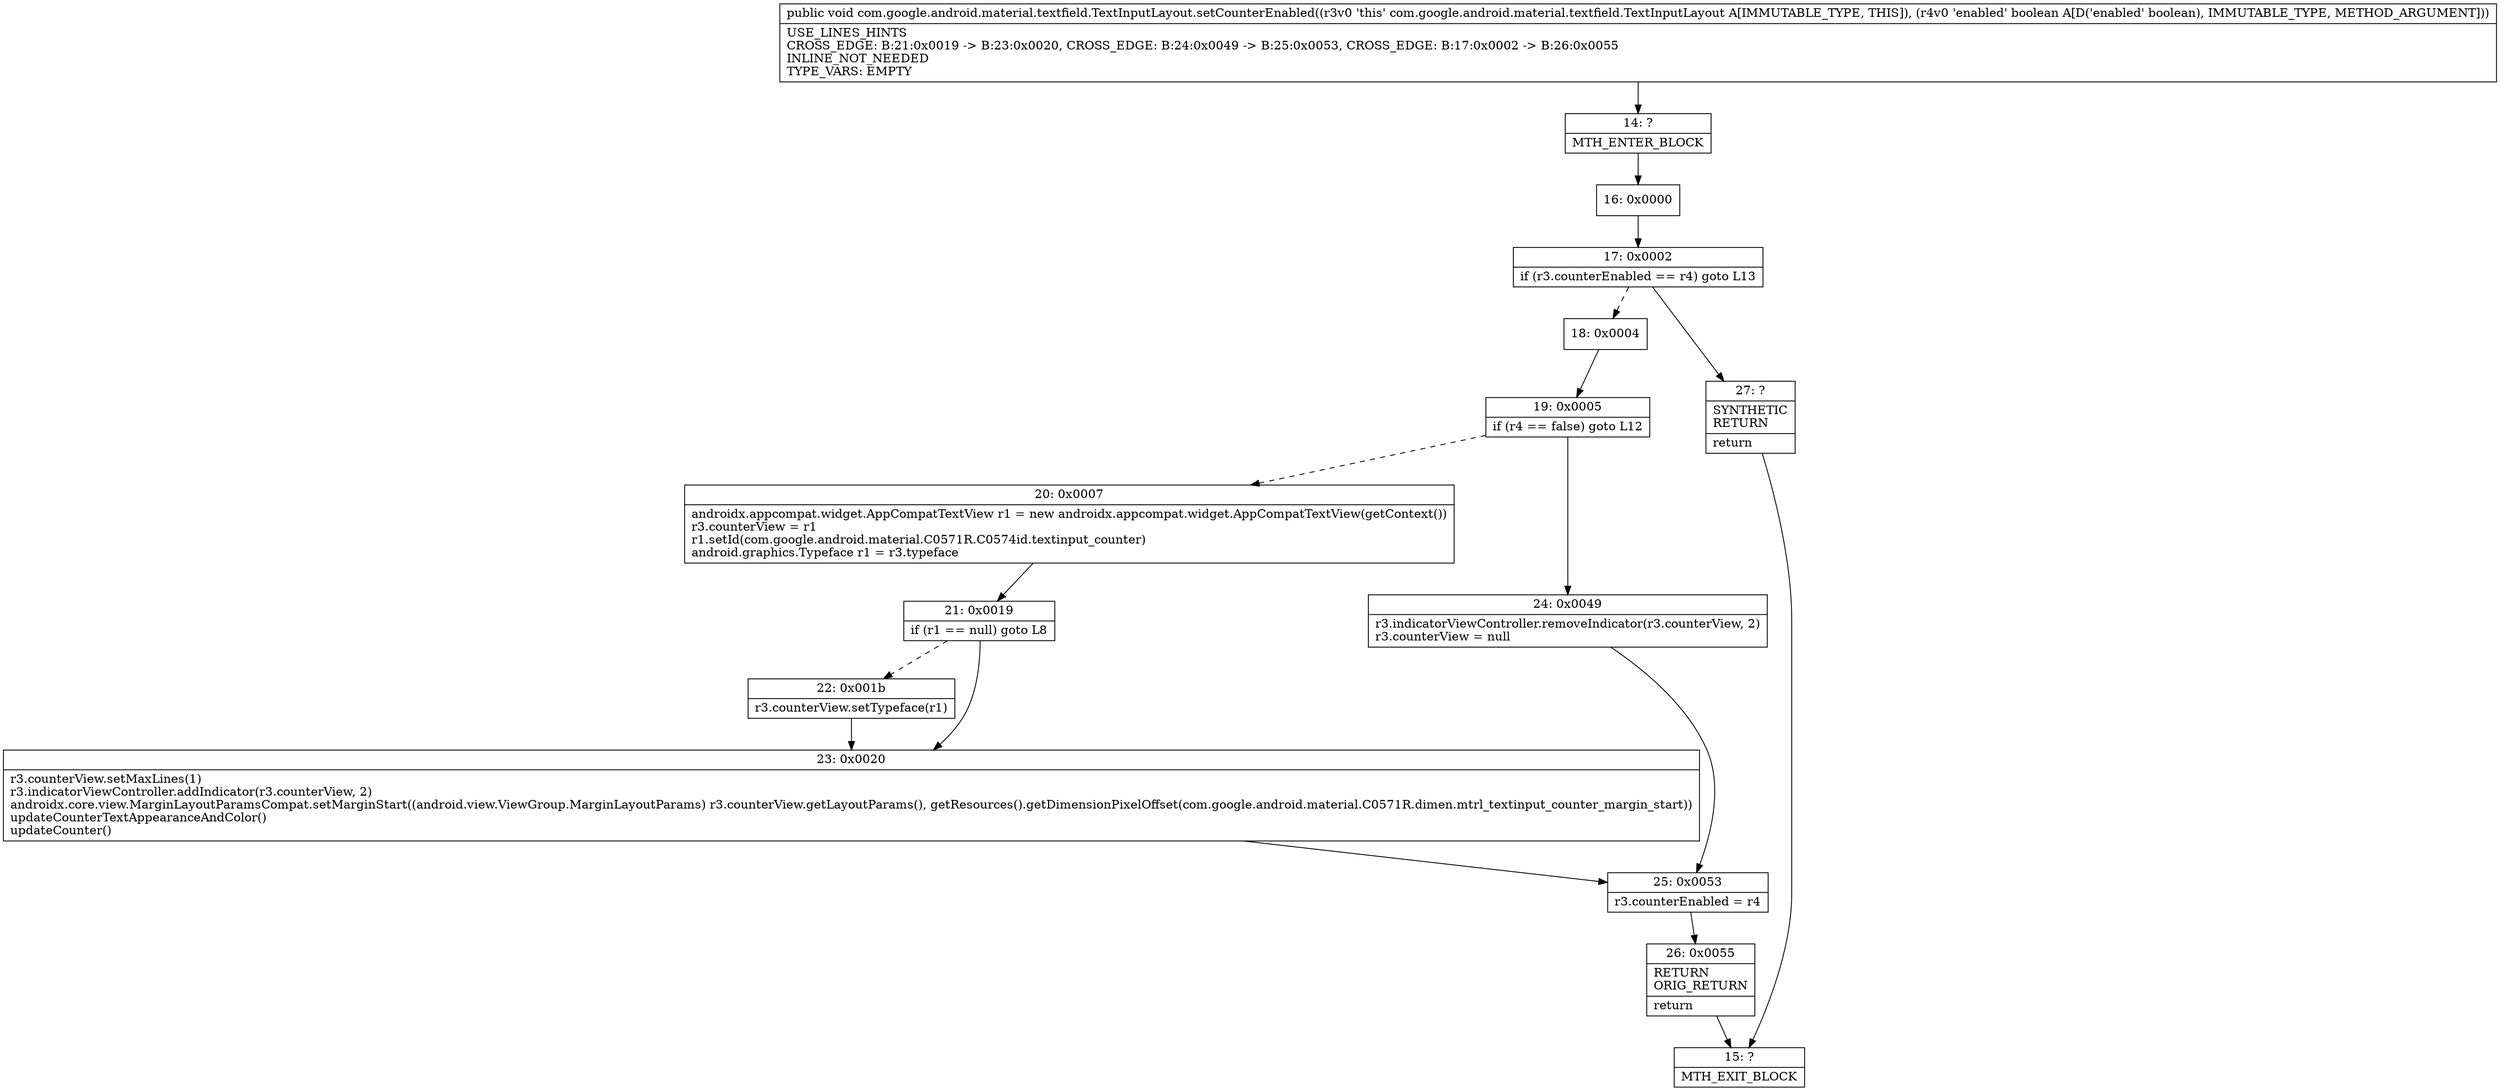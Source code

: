 digraph "CFG forcom.google.android.material.textfield.TextInputLayout.setCounterEnabled(Z)V" {
Node_14 [shape=record,label="{14\:\ ?|MTH_ENTER_BLOCK\l}"];
Node_16 [shape=record,label="{16\:\ 0x0000}"];
Node_17 [shape=record,label="{17\:\ 0x0002|if (r3.counterEnabled == r4) goto L13\l}"];
Node_18 [shape=record,label="{18\:\ 0x0004}"];
Node_19 [shape=record,label="{19\:\ 0x0005|if (r4 == false) goto L12\l}"];
Node_20 [shape=record,label="{20\:\ 0x0007|androidx.appcompat.widget.AppCompatTextView r1 = new androidx.appcompat.widget.AppCompatTextView(getContext())\lr3.counterView = r1\lr1.setId(com.google.android.material.C0571R.C0574id.textinput_counter)\landroid.graphics.Typeface r1 = r3.typeface\l}"];
Node_21 [shape=record,label="{21\:\ 0x0019|if (r1 == null) goto L8\l}"];
Node_22 [shape=record,label="{22\:\ 0x001b|r3.counterView.setTypeface(r1)\l}"];
Node_23 [shape=record,label="{23\:\ 0x0020|r3.counterView.setMaxLines(1)\lr3.indicatorViewController.addIndicator(r3.counterView, 2)\landroidx.core.view.MarginLayoutParamsCompat.setMarginStart((android.view.ViewGroup.MarginLayoutParams) r3.counterView.getLayoutParams(), getResources().getDimensionPixelOffset(com.google.android.material.C0571R.dimen.mtrl_textinput_counter_margin_start))\lupdateCounterTextAppearanceAndColor()\lupdateCounter()\l}"];
Node_25 [shape=record,label="{25\:\ 0x0053|r3.counterEnabled = r4\l}"];
Node_26 [shape=record,label="{26\:\ 0x0055|RETURN\lORIG_RETURN\l|return\l}"];
Node_15 [shape=record,label="{15\:\ ?|MTH_EXIT_BLOCK\l}"];
Node_24 [shape=record,label="{24\:\ 0x0049|r3.indicatorViewController.removeIndicator(r3.counterView, 2)\lr3.counterView = null\l}"];
Node_27 [shape=record,label="{27\:\ ?|SYNTHETIC\lRETURN\l|return\l}"];
MethodNode[shape=record,label="{public void com.google.android.material.textfield.TextInputLayout.setCounterEnabled((r3v0 'this' com.google.android.material.textfield.TextInputLayout A[IMMUTABLE_TYPE, THIS]), (r4v0 'enabled' boolean A[D('enabled' boolean), IMMUTABLE_TYPE, METHOD_ARGUMENT]))  | USE_LINES_HINTS\lCROSS_EDGE: B:21:0x0019 \-\> B:23:0x0020, CROSS_EDGE: B:24:0x0049 \-\> B:25:0x0053, CROSS_EDGE: B:17:0x0002 \-\> B:26:0x0055\lINLINE_NOT_NEEDED\lTYPE_VARS: EMPTY\l}"];
MethodNode -> Node_14;Node_14 -> Node_16;
Node_16 -> Node_17;
Node_17 -> Node_18[style=dashed];
Node_17 -> Node_27;
Node_18 -> Node_19;
Node_19 -> Node_20[style=dashed];
Node_19 -> Node_24;
Node_20 -> Node_21;
Node_21 -> Node_22[style=dashed];
Node_21 -> Node_23;
Node_22 -> Node_23;
Node_23 -> Node_25;
Node_25 -> Node_26;
Node_26 -> Node_15;
Node_24 -> Node_25;
Node_27 -> Node_15;
}

